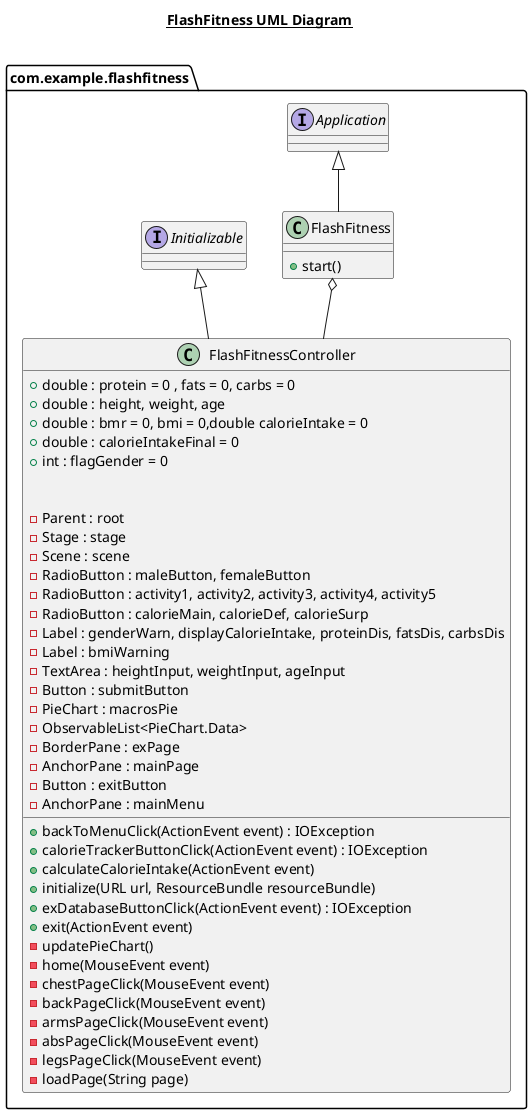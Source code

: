 //oo3FlashProject
//Aldaba, Samantha Louise D.
//Caidic, Redrick Marel B.
//Cid, Brent Benette F. (Leader)
//EQ3


@startuml
title __FlashFitness UML Diagram__\n
set namespaceSeparator none
namespace com.example.flashfitness{
    class FlashFitness{
        +start()
    }

    class FlashFitnessController{
        +backToMenuClick(ActionEvent event) : IOException
        +calorieTrackerButtonClick(ActionEvent event) : IOException
        +calculateCalorieIntake(ActionEvent event)
        +initialize(URL url, ResourceBundle resourceBundle)
        +exDatabaseButtonClick(ActionEvent event) : IOException
        +exit(ActionEvent event)

        +double : protein = 0 , fats = 0, carbs = 0
        +double : height, weight, age
        +double : bmr = 0, bmi = 0,double calorieIntake = 0
        +double : calorieIntakeFinal = 0
        +int : flagGender = 0

        -updatePieChart()
        -home(MouseEvent event)
        -chestPageClick(MouseEvent event)
        -backPageClick(MouseEvent event)
        -armsPageClick(MouseEvent event)
        -absPageClick(MouseEvent event)
        -legsPageClick(MouseEvent event)
        -loadPage(String page)

        -Parent : root
        -Stage : stage
        -Scene : scene
        -RadioButton : maleButton, femaleButton
        -RadioButton : activity1, activity2, activity3, activity4, activity5
        -RadioButton : calorieMain, calorieDef, calorieSurp
        -Label : genderWarn, displayCalorieIntake, proteinDis, fatsDis, carbsDis
        -Label : bmiWarning
        -TextArea : heightInput, weightInput, ageInput
        -Button : submitButton
        -PieChart : macrosPie
        -ObservableList<PieChart.Data>
        -BorderPane : exPage
        -AnchorPane : mainPage
        -Button : exitButton
        - AnchorPane : mainMenu

    }

    interface Application{

        }
    interface Initializable{

            }

FlashFitness o-- FlashFitnessController
Application <|-- FlashFitness
Initializable <|-- FlashFitnessController


}



@enduml
